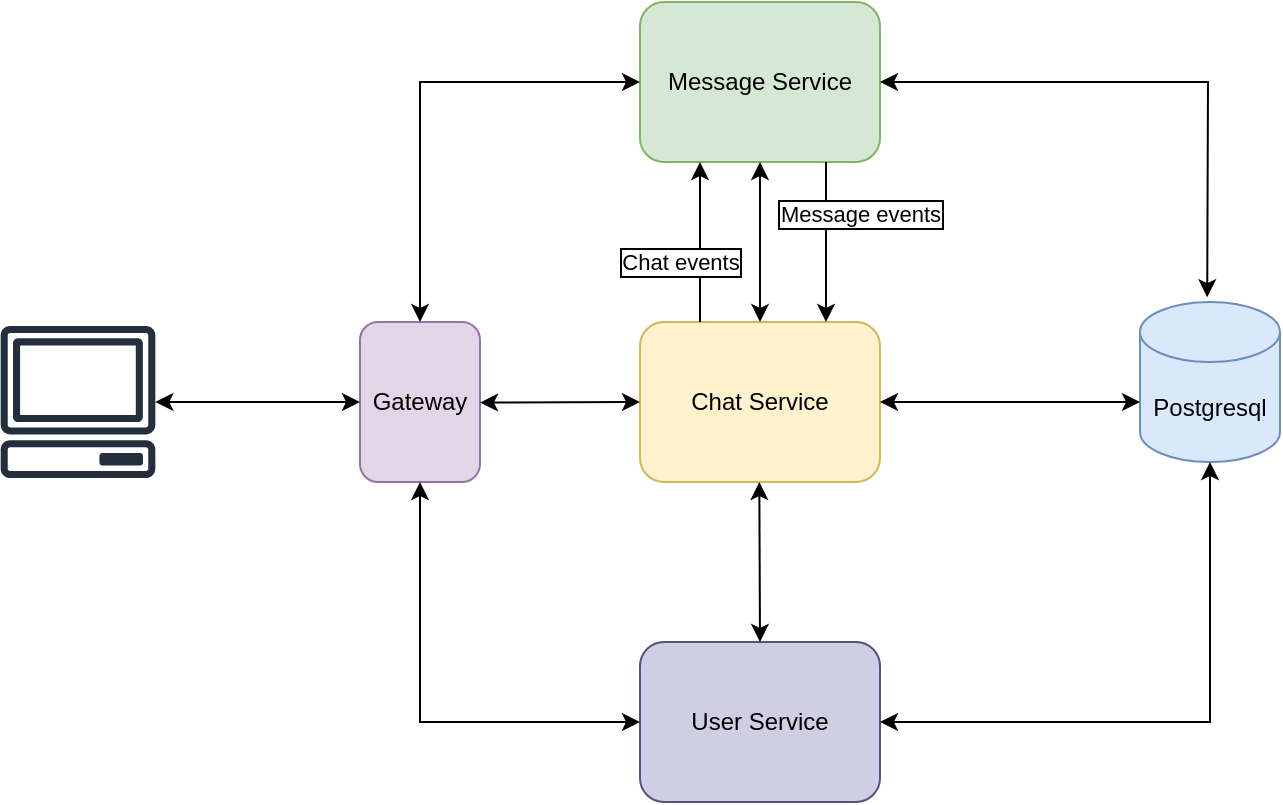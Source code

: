 <mxfile version="27.0.6" pages="4">
  <diagram name="Strona-1" id="0s8c5vCB4B0IU2GWMlTs">
    <mxGraphModel dx="1425" dy="790" grid="1" gridSize="10" guides="1" tooltips="1" connect="1" arrows="1" fold="1" page="1" pageScale="1" pageWidth="827" pageHeight="1169" math="0" shadow="0">
      <root>
        <mxCell id="0" />
        <mxCell id="1" parent="0" />
        <mxCell id="uPeWOxOiqI772CfeTVB--6" value="Message Service" style="rounded=1;whiteSpace=wrap;html=1;fillColor=#d5e8d4;strokeColor=#82b366;" parent="1" vertex="1">
          <mxGeometry x="320" y="40" width="120" height="80" as="geometry" />
        </mxCell>
        <mxCell id="uPeWOxOiqI772CfeTVB--7" value="Chat Service" style="rounded=1;whiteSpace=wrap;html=1;fillColor=#fff2cc;strokeColor=#d6b656;" parent="1" vertex="1">
          <mxGeometry x="320" y="200" width="120" height="80" as="geometry" />
        </mxCell>
        <mxCell id="uPeWOxOiqI772CfeTVB--8" value="User Service" style="rounded=1;whiteSpace=wrap;html=1;fillColor=#d0cee2;strokeColor=#56517e;" parent="1" vertex="1">
          <mxGeometry x="320" y="360" width="120" height="80" as="geometry" />
        </mxCell>
        <mxCell id="uPeWOxOiqI772CfeTVB--9" value="Postgresql" style="shape=cylinder3;whiteSpace=wrap;html=1;boundedLbl=1;backgroundOutline=1;size=15;fillColor=#dae8fc;strokeColor=#6c8ebf;" parent="1" vertex="1">
          <mxGeometry x="570" y="190" width="70" height="80" as="geometry" />
        </mxCell>
        <mxCell id="uPeWOxOiqI772CfeTVB--12" value="Gateway" style="rounded=1;whiteSpace=wrap;html=1;fillColor=#e1d5e7;strokeColor=#9673a6;" parent="1" vertex="1">
          <mxGeometry x="180" y="200" width="60" height="80" as="geometry" />
        </mxCell>
        <mxCell id="uPeWOxOiqI772CfeTVB--13" value="" style="sketch=0;outlineConnect=0;fontColor=#232F3E;gradientColor=none;fillColor=#232F3D;strokeColor=none;dashed=0;verticalLabelPosition=bottom;verticalAlign=top;align=center;html=1;fontSize=12;fontStyle=0;aspect=fixed;pointerEvents=1;shape=mxgraph.aws4.client;" parent="1" vertex="1">
          <mxGeometry y="202" width="78" height="76" as="geometry" />
        </mxCell>
        <mxCell id="uPeWOxOiqI772CfeTVB--42" value="" style="endArrow=classic;startArrow=classic;html=1;rounded=0;" parent="1" source="uPeWOxOiqI772CfeTVB--13" edge="1">
          <mxGeometry width="50" height="50" relative="1" as="geometry">
            <mxPoint x="130" y="290" as="sourcePoint" />
            <mxPoint x="180" y="240" as="targetPoint" />
          </mxGeometry>
        </mxCell>
        <mxCell id="uPeWOxOiqI772CfeTVB--43" value="" style="endArrow=classic;startArrow=classic;html=1;rounded=0;exitX=0.5;exitY=0;exitDx=0;exitDy=0;entryX=0;entryY=0.5;entryDx=0;entryDy=0;" parent="1" source="uPeWOxOiqI772CfeTVB--12" target="uPeWOxOiqI772CfeTVB--6" edge="1">
          <mxGeometry width="50" height="50" relative="1" as="geometry">
            <mxPoint x="218" y="129.71" as="sourcePoint" />
            <mxPoint x="320" y="129.71" as="targetPoint" />
            <Array as="points">
              <mxPoint x="210" y="80" />
            </Array>
          </mxGeometry>
        </mxCell>
        <mxCell id="uPeWOxOiqI772CfeTVB--44" value="" style="endArrow=classic;startArrow=classic;html=1;rounded=0;exitX=0.5;exitY=1;exitDx=0;exitDy=0;entryX=0;entryY=0.5;entryDx=0;entryDy=0;" parent="1" source="uPeWOxOiqI772CfeTVB--12" target="uPeWOxOiqI772CfeTVB--8" edge="1">
          <mxGeometry width="50" height="50" relative="1" as="geometry">
            <mxPoint x="210" y="430.29" as="sourcePoint" />
            <mxPoint x="320" y="350" as="targetPoint" />
            <Array as="points">
              <mxPoint x="210" y="400" />
            </Array>
          </mxGeometry>
        </mxCell>
        <mxCell id="uPeWOxOiqI772CfeTVB--45" value="" style="endArrow=classic;startArrow=classic;html=1;rounded=0;exitX=1;exitY=0.5;exitDx=0;exitDy=0;" parent="1" source="uPeWOxOiqI772CfeTVB--7" edge="1">
          <mxGeometry width="50" height="50" relative="1" as="geometry">
            <mxPoint x="440" y="230" as="sourcePoint" />
            <mxPoint x="570" y="240" as="targetPoint" />
            <Array as="points" />
          </mxGeometry>
        </mxCell>
        <mxCell id="uPeWOxOiqI772CfeTVB--46" value="" style="endArrow=classic;startArrow=classic;html=1;rounded=0;exitX=1;exitY=0.5;exitDx=0;exitDy=0;entryX=0.5;entryY=1;entryDx=0;entryDy=0;entryPerimeter=0;" parent="1" source="uPeWOxOiqI772CfeTVB--8" target="uPeWOxOiqI772CfeTVB--9" edge="1">
          <mxGeometry width="50" height="50" relative="1" as="geometry">
            <mxPoint x="440" y="350" as="sourcePoint" />
            <mxPoint x="570" y="405" as="targetPoint" />
            <Array as="points">
              <mxPoint x="605" y="400" />
            </Array>
          </mxGeometry>
        </mxCell>
        <mxCell id="uPeWOxOiqI772CfeTVB--47" value="" style="endArrow=classic;startArrow=classic;html=1;rounded=0;exitX=1;exitY=0.5;exitDx=0;exitDy=0;entryX=0.48;entryY=-0.03;entryDx=0;entryDy=0;entryPerimeter=0;" parent="1" source="uPeWOxOiqI772CfeTVB--6" target="uPeWOxOiqI772CfeTVB--9" edge="1">
          <mxGeometry width="50" height="50" relative="1" as="geometry">
            <mxPoint x="440" y="130" as="sourcePoint" />
            <mxPoint x="570" y="80" as="targetPoint" />
            <Array as="points">
              <mxPoint x="604" y="80" />
            </Array>
          </mxGeometry>
        </mxCell>
        <mxCell id="uPeWOxOiqI772CfeTVB--48" value="" style="endArrow=classic;startArrow=classic;html=1;rounded=0;exitX=0.5;exitY=0;exitDx=0;exitDy=0;entryX=0;entryY=0.5;entryDx=0;entryDy=0;" parent="1" target="uPeWOxOiqI772CfeTVB--7" edge="1">
          <mxGeometry width="50" height="50" relative="1" as="geometry">
            <mxPoint x="240" y="240.29" as="sourcePoint" />
            <mxPoint x="350" y="160.0" as="targetPoint" />
          </mxGeometry>
        </mxCell>
        <mxCell id="F-L0ZuFLSISTnWNwBfEP-2" value="" style="endArrow=classic;startArrow=classic;html=1;rounded=0;exitX=0.75;exitY=1;exitDx=0;exitDy=0;entryX=0.5;entryY=0;entryDx=0;entryDy=0;" parent="1" target="uPeWOxOiqI772CfeTVB--8" edge="1">
          <mxGeometry width="50" height="50" relative="1" as="geometry">
            <mxPoint x="379.66" y="280" as="sourcePoint" />
            <mxPoint x="379.66" y="320" as="targetPoint" />
          </mxGeometry>
        </mxCell>
        <mxCell id="0e-CxVL7XQfvicOGgGdf-15" value="" style="endArrow=classic;startArrow=classic;html=1;rounded=0;entryX=0.5;entryY=1;entryDx=0;entryDy=0;exitX=0.5;exitY=0;exitDx=0;exitDy=0;" parent="1" source="uPeWOxOiqI772CfeTVB--7" target="uPeWOxOiqI772CfeTVB--6" edge="1">
          <mxGeometry width="50" height="50" relative="1" as="geometry">
            <mxPoint x="440" y="340" as="sourcePoint" />
            <mxPoint x="490" y="290" as="targetPoint" />
          </mxGeometry>
        </mxCell>
        <mxCell id="0e-CxVL7XQfvicOGgGdf-17" value="" style="endArrow=classic;html=1;rounded=0;exitX=0.25;exitY=0;exitDx=0;exitDy=0;entryX=0.25;entryY=1;entryDx=0;entryDy=0;" parent="1" source="uPeWOxOiqI772CfeTVB--7" target="uPeWOxOiqI772CfeTVB--6" edge="1">
          <mxGeometry width="50" height="50" relative="1" as="geometry">
            <mxPoint x="300.6" y="202.04" as="sourcePoint" />
            <mxPoint x="300" y="125" as="targetPoint" />
          </mxGeometry>
        </mxCell>
        <mxCell id="0e-CxVL7XQfvicOGgGdf-18" value="Chat events" style="edgeLabel;html=1;align=center;verticalAlign=middle;resizable=0;points=[];labelBorderColor=default;" parent="0e-CxVL7XQfvicOGgGdf-17" vertex="1" connectable="0">
          <mxGeometry x="0.008" y="-1" relative="1" as="geometry">
            <mxPoint x="-11" y="10" as="offset" />
          </mxGeometry>
        </mxCell>
        <mxCell id="XN6Ez9EbwMNuFzHp1hqB-3" value="" style="endArrow=classic;html=1;rounded=0;exitX=0.25;exitY=0;exitDx=0;exitDy=0;entryX=0.25;entryY=1;entryDx=0;entryDy=0;" parent="1" edge="1">
          <mxGeometry x="0.25" y="37" width="50" height="50" relative="1" as="geometry">
            <mxPoint x="413" y="120" as="sourcePoint" />
            <mxPoint x="413" y="200" as="targetPoint" />
            <mxPoint as="offset" />
          </mxGeometry>
        </mxCell>
        <mxCell id="XN6Ez9EbwMNuFzHp1hqB-7" value="Message events" style="edgeLabel;html=1;align=center;verticalAlign=middle;resizable=0;points=[];labelBorderColor=default;" parent="XN6Ez9EbwMNuFzHp1hqB-3" vertex="1" connectable="0">
          <mxGeometry x="0.008" relative="1" as="geometry">
            <mxPoint x="17" y="-15" as="offset" />
          </mxGeometry>
        </mxCell>
      </root>
    </mxGraphModel>
  </diagram>
  <diagram id="qW5s42QJ5nyfwBdbO1L7" name="Strona-2">
    <mxGraphModel dx="934" dy="1247" grid="1" gridSize="10" guides="1" tooltips="1" connect="1" arrows="1" fold="1" page="1" pageScale="1" pageWidth="827" pageHeight="1169" math="0" shadow="0">
      <root>
        <mxCell id="0" />
        <mxCell id="1" parent="0" />
        <mxCell id="NrGT-8d3PgPr0IU5EtqF-16" style="edgeStyle=orthogonalEdgeStyle;rounded=0;orthogonalLoop=1;jettySize=auto;html=1;curved=0;" parent="1" edge="1">
          <mxGeometry relative="1" as="geometry">
            <mxPoint x="40.0" y="280" as="sourcePoint" />
            <mxPoint x="413.4" y="280" as="targetPoint" />
          </mxGeometry>
        </mxCell>
        <mxCell id="NrGT-8d3PgPr0IU5EtqF-17" value="Get chats" style="edgeLabel;html=1;align=center;verticalAlign=middle;resizable=0;points=[];" parent="NrGT-8d3PgPr0IU5EtqF-16" vertex="1" connectable="0">
          <mxGeometry relative="1" as="geometry">
            <mxPoint x="23" as="offset" />
          </mxGeometry>
        </mxCell>
        <mxCell id="NrGT-8d3PgPr0IU5EtqF-29" style="edgeStyle=orthogonalEdgeStyle;rounded=0;orthogonalLoop=1;jettySize=auto;html=1;curved=0;dashed=1;" parent="1" edge="1">
          <mxGeometry relative="1" as="geometry">
            <mxPoint x="39.999" y="200" as="sourcePoint" />
            <mxPoint x="619.57" y="200" as="targetPoint" />
          </mxGeometry>
        </mxCell>
        <mxCell id="NrGT-8d3PgPr0IU5EtqF-30" value="Connect by ws" style="edgeLabel;html=1;align=center;verticalAlign=middle;resizable=0;points=[];" parent="NrGT-8d3PgPr0IU5EtqF-29" vertex="1" connectable="0">
          <mxGeometry x="0.048" y="1" relative="1" as="geometry">
            <mxPoint as="offset" />
          </mxGeometry>
        </mxCell>
        <mxCell id="YLNTQG03PfodSorCyvoP-2" value="" style="shape=umlLifeline;perimeter=lifelinePerimeter;whiteSpace=wrap;html=1;container=1;dropTarget=0;collapsible=0;recursiveResize=0;outlineConnect=0;portConstraint=eastwest;newEdgeStyle={&quot;curved&quot;:0,&quot;rounded&quot;:0};participant=umlActor;" parent="1" vertex="1">
          <mxGeometry x="790" y="40" width="20" height="800" as="geometry" />
        </mxCell>
        <mxCell id="YLNTQG03PfodSorCyvoP-3" value="User-svc" style="shape=umlLifeline;perimeter=lifelinePerimeter;whiteSpace=wrap;html=1;container=1;dropTarget=0;collapsible=0;recursiveResize=0;outlineConnect=0;portConstraint=eastwest;newEdgeStyle={&quot;curved&quot;:0,&quot;rounded&quot;:0};" parent="1" vertex="1">
          <mxGeometry x="160" y="40" width="100" height="800" as="geometry" />
        </mxCell>
        <mxCell id="NrGT-8d3PgPr0IU5EtqF-18" style="edgeStyle=orthogonalEdgeStyle;rounded=0;orthogonalLoop=1;jettySize=auto;html=1;curved=0;" parent="1" edge="1">
          <mxGeometry relative="1" as="geometry">
            <mxPoint x="413.57" y="320" as="sourcePoint" />
            <mxPoint x="39.999" y="320" as="targetPoint" />
          </mxGeometry>
        </mxCell>
        <mxCell id="NrGT-8d3PgPr0IU5EtqF-19" value="Chats by last update" style="edgeLabel;html=1;align=center;verticalAlign=middle;resizable=0;points=[];" parent="NrGT-8d3PgPr0IU5EtqF-18" vertex="1" connectable="0">
          <mxGeometry x="-0.112" y="-1" relative="1" as="geometry">
            <mxPoint as="offset" />
          </mxGeometry>
        </mxCell>
        <mxCell id="NrGT-8d3PgPr0IU5EtqF-1" value="Chat-svc" style="shape=umlLifeline;perimeter=lifelinePerimeter;whiteSpace=wrap;html=1;container=1;dropTarget=0;collapsible=0;recursiveResize=0;outlineConnect=0;portConstraint=eastwest;newEdgeStyle={&quot;curved&quot;:0,&quot;rounded&quot;:0};" parent="1" vertex="1">
          <mxGeometry x="364" y="40" width="100" height="800" as="geometry" />
        </mxCell>
        <mxCell id="NrGT-8d3PgPr0IU5EtqF-2" value="Message-svc" style="shape=umlLifeline;perimeter=lifelinePerimeter;whiteSpace=wrap;html=1;container=1;dropTarget=0;collapsible=0;recursiveResize=0;outlineConnect=0;portConstraint=eastwest;newEdgeStyle={&quot;curved&quot;:0,&quot;rounded&quot;:0};" parent="1" vertex="1">
          <mxGeometry x="570" y="40" width="100" height="800" as="geometry" />
        </mxCell>
        <mxCell id="NrGT-8d3PgPr0IU5EtqF-12" style="edgeStyle=orthogonalEdgeStyle;rounded=0;orthogonalLoop=1;jettySize=auto;html=1;curved=0;" parent="1" edge="1">
          <mxGeometry relative="1" as="geometry">
            <mxPoint x="40.0" y="120" as="sourcePoint" />
            <mxPoint x="209.4" y="120" as="targetPoint" />
          </mxGeometry>
        </mxCell>
        <mxCell id="NrGT-8d3PgPr0IU5EtqF-13" value="Login" style="edgeLabel;html=1;align=center;verticalAlign=middle;resizable=0;points=[];" parent="NrGT-8d3PgPr0IU5EtqF-12" vertex="1" connectable="0">
          <mxGeometry relative="1" as="geometry">
            <mxPoint as="offset" />
          </mxGeometry>
        </mxCell>
        <mxCell id="NrGT-8d3PgPr0IU5EtqF-14" style="edgeStyle=orthogonalEdgeStyle;rounded=0;orthogonalLoop=1;jettySize=auto;html=1;curved=0;" parent="1" edge="1">
          <mxGeometry relative="1" as="geometry">
            <mxPoint x="209.4" y="160" as="sourcePoint" />
            <mxPoint x="40.0" y="160" as="targetPoint" />
          </mxGeometry>
        </mxCell>
        <mxCell id="NrGT-8d3PgPr0IU5EtqF-15" value="Id+jwt" style="edgeLabel;html=1;align=center;verticalAlign=middle;resizable=0;points=[];" parent="NrGT-8d3PgPr0IU5EtqF-14" vertex="1" connectable="0">
          <mxGeometry relative="1" as="geometry">
            <mxPoint as="offset" />
          </mxGeometry>
        </mxCell>
        <mxCell id="NrGT-8d3PgPr0IU5EtqF-20" style="edgeStyle=orthogonalEdgeStyle;rounded=0;orthogonalLoop=1;jettySize=auto;html=1;curved=0;" parent="1" target="NrGT-8d3PgPr0IU5EtqF-54" edge="1">
          <mxGeometry relative="1" as="geometry">
            <mxPoint x="40.27" y="360" as="sourcePoint" />
            <mxPoint x="40.27" y="380" as="targetPoint" />
            <Array as="points">
              <mxPoint x="70" y="360" />
              <mxPoint x="70" y="400" />
            </Array>
          </mxGeometry>
        </mxCell>
        <mxCell id="NrGT-8d3PgPr0IU5EtqF-21" value="Enter chat" style="edgeLabel;html=1;align=center;verticalAlign=middle;resizable=0;points=[];" parent="NrGT-8d3PgPr0IU5EtqF-20" vertex="1" connectable="0">
          <mxGeometry x="-0.065" y="1" relative="1" as="geometry">
            <mxPoint as="offset" />
          </mxGeometry>
        </mxCell>
        <mxCell id="NrGT-8d3PgPr0IU5EtqF-33" style="edgeStyle=orthogonalEdgeStyle;rounded=0;orthogonalLoop=1;jettySize=auto;html=1;curved=0;dashed=1;" parent="1" edge="1">
          <mxGeometry relative="1" as="geometry">
            <mxPoint x="39.999" y="240" as="sourcePoint" />
            <mxPoint x="619.57" y="240" as="targetPoint" />
          </mxGeometry>
        </mxCell>
        <mxCell id="NrGT-8d3PgPr0IU5EtqF-34" value="Subscribe to userId/queue/messages" style="edgeLabel;html=1;align=center;verticalAlign=middle;resizable=0;points=[];" parent="NrGT-8d3PgPr0IU5EtqF-33" vertex="1" connectable="0">
          <mxGeometry x="0.048" y="1" relative="1" as="geometry">
            <mxPoint as="offset" />
          </mxGeometry>
        </mxCell>
        <mxCell id="NrGT-8d3PgPr0IU5EtqF-35" style="edgeStyle=orthogonalEdgeStyle;rounded=0;orthogonalLoop=1;jettySize=auto;html=1;curved=0;" parent="1" target="NrGT-8d3PgPr0IU5EtqF-2" edge="1">
          <mxGeometry relative="1" as="geometry">
            <mxPoint x="620.222" y="210" as="sourcePoint" />
            <mxPoint x="690" y="230" as="targetPoint" />
            <Array as="points">
              <mxPoint x="690" y="210" />
              <mxPoint x="690" y="230" />
            </Array>
          </mxGeometry>
        </mxCell>
        <mxCell id="NrGT-8d3PgPr0IU5EtqF-36" value="Save session" style="edgeLabel;html=1;align=center;verticalAlign=middle;resizable=0;points=[];" parent="NrGT-8d3PgPr0IU5EtqF-35" vertex="1" connectable="0">
          <mxGeometry x="-0.024" y="1" relative="1" as="geometry">
            <mxPoint as="offset" />
          </mxGeometry>
        </mxCell>
        <mxCell id="NrGT-8d3PgPr0IU5EtqF-46" value="" style="endArrow=classic;html=1;rounded=0;" parent="1" edge="1">
          <mxGeometry width="50" height="50" relative="1" as="geometry">
            <mxPoint x="39.999" y="440" as="sourcePoint" />
            <mxPoint x="619.5" y="440" as="targetPoint" />
          </mxGeometry>
        </mxCell>
        <mxCell id="NrGT-8d3PgPr0IU5EtqF-47" value="Get messages" style="edgeLabel;html=1;align=center;verticalAlign=middle;resizable=0;points=[];" parent="NrGT-8d3PgPr0IU5EtqF-46" vertex="1" connectable="0">
          <mxGeometry relative="1" as="geometry">
            <mxPoint as="offset" />
          </mxGeometry>
        </mxCell>
        <mxCell id="NrGT-8d3PgPr0IU5EtqF-48" value="" style="endArrow=classic;html=1;rounded=0;" parent="1" edge="1">
          <mxGeometry width="50" height="50" relative="1" as="geometry">
            <mxPoint x="620" y="480.0" as="sourcePoint" />
            <mxPoint x="39.999" y="480.0" as="targetPoint" />
          </mxGeometry>
        </mxCell>
        <mxCell id="NrGT-8d3PgPr0IU5EtqF-49" value="Messages" style="edgeLabel;html=1;align=center;verticalAlign=middle;resizable=0;points=[];" parent="NrGT-8d3PgPr0IU5EtqF-48" vertex="1" connectable="0">
          <mxGeometry relative="1" as="geometry">
            <mxPoint as="offset" />
          </mxGeometry>
        </mxCell>
        <mxCell id="NrGT-8d3PgPr0IU5EtqF-50" value="S" style="endArrow=classic;html=1;rounded=0;" parent="1" edge="1">
          <mxGeometry width="50" height="50" relative="1" as="geometry">
            <mxPoint x="39.999" y="600" as="sourcePoint" />
            <mxPoint x="620" y="600" as="targetPoint" />
          </mxGeometry>
        </mxCell>
        <mxCell id="NrGT-8d3PgPr0IU5EtqF-51" value="Send message" style="edgeLabel;html=1;align=center;verticalAlign=middle;resizable=0;points=[];" parent="NrGT-8d3PgPr0IU5EtqF-50" vertex="1" connectable="0">
          <mxGeometry relative="1" as="geometry">
            <mxPoint as="offset" />
          </mxGeometry>
        </mxCell>
        <mxCell id="NrGT-8d3PgPr0IU5EtqF-52" value="" style="endArrow=classic;html=1;rounded=0;" parent="1" edge="1">
          <mxGeometry width="50" height="50" relative="1" as="geometry">
            <mxPoint x="620" y="640" as="sourcePoint" />
            <mxPoint x="39.999" y="640" as="targetPoint" />
          </mxGeometry>
        </mxCell>
        <mxCell id="NrGT-8d3PgPr0IU5EtqF-54" value="" style="shape=umlLifeline;perimeter=lifelinePerimeter;whiteSpace=wrap;html=1;container=1;dropTarget=0;collapsible=0;recursiveResize=0;outlineConnect=0;portConstraint=eastwest;newEdgeStyle={&quot;curved&quot;:0,&quot;rounded&quot;:0};participant=umlActor;" parent="1" vertex="1">
          <mxGeometry x="30" y="50" width="20" height="790" as="geometry" />
        </mxCell>
        <mxCell id="NrGT-8d3PgPr0IU5EtqF-55" value="" style="endArrow=classic;html=1;rounded=0;dashed=1;" parent="1" edge="1">
          <mxGeometry width="50" height="50" relative="1" as="geometry">
            <mxPoint x="619.69" y="460" as="sourcePoint" />
            <mxPoint x="414.0" y="460" as="targetPoint" />
          </mxGeometry>
        </mxCell>
        <mxCell id="NrGT-8d3PgPr0IU5EtqF-56" value="Update Last seen for chat" style="edgeLabel;html=1;align=center;verticalAlign=middle;resizable=0;points=[];" parent="NrGT-8d3PgPr0IU5EtqF-55" vertex="1" connectable="0">
          <mxGeometry relative="1" as="geometry">
            <mxPoint as="offset" />
          </mxGeometry>
        </mxCell>
        <mxCell id="NrGT-8d3PgPr0IU5EtqF-59" value="Redis1 - k: chatId&amp;nbsp; v: list of partcipants&lt;div&gt;Redis2 - k: userId&amp;nbsp; v: chatIds&lt;/div&gt;" style="text;html=1;align=center;verticalAlign=middle;whiteSpace=wrap;rounded=0;" parent="1" vertex="1">
          <mxGeometry x="30" y="870" width="380" height="40" as="geometry" />
        </mxCell>
        <mxCell id="NrGT-8d3PgPr0IU5EtqF-60" value="" style="endArrow=classic;html=1;rounded=0;" parent="1" edge="1">
          <mxGeometry width="50" height="50" relative="1" as="geometry">
            <mxPoint x="619.667" y="620" as="sourcePoint" />
            <mxPoint x="799.5" y="620" as="targetPoint" />
            <Array as="points">
              <mxPoint x="680" y="620" />
            </Array>
          </mxGeometry>
        </mxCell>
        <mxCell id="NrGT-8d3PgPr0IU5EtqF-61" value="Send messages&amp;nbsp;&lt;div&gt;to&amp;nbsp;&lt;span style=&quot;background-color: light-dark(#ffffff, var(--ge-dark-color, #121212)); color: light-dark(rgb(0, 0, 0), rgb(255, 255, 255));&quot;&gt;chat partcipants&lt;/span&gt;&lt;/div&gt;" style="edgeLabel;html=1;align=center;verticalAlign=middle;resizable=0;points=[];" parent="NrGT-8d3PgPr0IU5EtqF-60" vertex="1" connectable="0">
          <mxGeometry relative="1" as="geometry">
            <mxPoint as="offset" />
          </mxGeometry>
        </mxCell>
        <mxCell id="NrGT-8d3PgPr0IU5EtqF-62" style="edgeStyle=orthogonalEdgeStyle;rounded=0;orthogonalLoop=1;jettySize=auto;html=1;curved=0;" parent="1" edge="1">
          <mxGeometry relative="1" as="geometry">
            <mxPoint x="414" y="290" as="sourcePoint" />
            <mxPoint x="414" y="310" as="targetPoint" />
            <Array as="points">
              <mxPoint x="414" y="290" />
              <mxPoint x="444" y="290" />
              <mxPoint x="444" y="310" />
              <mxPoint x="414" y="310" />
            </Array>
          </mxGeometry>
        </mxCell>
        <mxCell id="NrGT-8d3PgPr0IU5EtqF-63" value="Save user&#39;s chats in redis" style="edgeLabel;html=1;align=center;verticalAlign=middle;resizable=0;points=[];" parent="NrGT-8d3PgPr0IU5EtqF-62" vertex="1" connectable="0">
          <mxGeometry relative="1" as="geometry">
            <mxPoint as="offset" />
          </mxGeometry>
        </mxCell>
        <mxCell id="NrGT-8d3PgPr0IU5EtqF-68" value="" style="endArrow=classic;html=1;rounded=0;" parent="1" edge="1">
          <mxGeometry width="50" height="50" relative="1" as="geometry">
            <mxPoint x="799.83" y="740" as="sourcePoint" />
            <mxPoint x="619.997" y="740" as="targetPoint" />
            <Array as="points">
              <mxPoint x="680.33" y="740" />
            </Array>
          </mxGeometry>
        </mxCell>
        <mxCell id="NrGT-8d3PgPr0IU5EtqF-70" value="Disconnect" style="edgeLabel;html=1;align=center;verticalAlign=middle;resizable=0;points=[];" parent="NrGT-8d3PgPr0IU5EtqF-68" vertex="1" connectable="0">
          <mxGeometry x="-0.06" y="-1" relative="1" as="geometry">
            <mxPoint as="offset" />
          </mxGeometry>
        </mxCell>
        <mxCell id="NrGT-8d3PgPr0IU5EtqF-71" value="" style="endArrow=classic;html=1;rounded=0;" parent="1" edge="1">
          <mxGeometry width="50" height="50" relative="1" as="geometry">
            <mxPoint x="619.83" y="780" as="sourcePoint" />
            <mxPoint x="40.024" y="780" as="targetPoint" />
            <Array as="points">
              <mxPoint x="500.33" y="780" />
            </Array>
          </mxGeometry>
        </mxCell>
        <mxCell id="NrGT-8d3PgPr0IU5EtqF-72" value="Notify user" style="edgeLabel;html=1;align=center;verticalAlign=middle;resizable=0;points=[];" parent="NrGT-8d3PgPr0IU5EtqF-71" vertex="1" connectable="0">
          <mxGeometry x="-0.06" y="-1" relative="1" as="geometry">
            <mxPoint as="offset" />
          </mxGeometry>
        </mxCell>
        <mxCell id="NrGT-8d3PgPr0IU5EtqF-73" style="edgeStyle=orthogonalEdgeStyle;rounded=0;orthogonalLoop=1;jettySize=auto;html=1;curved=0;" parent="1" edge="1">
          <mxGeometry relative="1" as="geometry">
            <mxPoint x="620.222" y="750" as="sourcePoint" />
            <mxPoint x="620" y="770" as="targetPoint" />
            <Array as="points">
              <mxPoint x="690" y="750" />
              <mxPoint x="690" y="770" />
            </Array>
          </mxGeometry>
        </mxCell>
        <mxCell id="NrGT-8d3PgPr0IU5EtqF-74" value="Delete session" style="edgeLabel;html=1;align=center;verticalAlign=middle;resizable=0;points=[];" parent="NrGT-8d3PgPr0IU5EtqF-73" vertex="1" connectable="0">
          <mxGeometry x="-0.024" y="1" relative="1" as="geometry">
            <mxPoint as="offset" />
          </mxGeometry>
        </mxCell>
      </root>
    </mxGraphModel>
  </diagram>
  <diagram id="CNe-sD2Zy5fBttL-TB0t" name="Strona-3">
    <mxGraphModel dx="749" dy="1098" grid="1" gridSize="10" guides="1" tooltips="1" connect="1" arrows="1" fold="1" page="1" pageScale="1" pageWidth="827" pageHeight="1169" math="0" shadow="0">
      <root>
        <mxCell id="0" />
        <mxCell id="1" parent="0" />
        <mxCell id="v_NFYFPECCPKVpfh6n_E-1" value="Postgresql" style="shape=cylinder3;whiteSpace=wrap;html=1;boundedLbl=1;backgroundOutline=1;size=15;fillColor=#dae8fc;strokeColor=#6c8ebf;" parent="1" vertex="1">
          <mxGeometry x="70" width="120" height="80" as="geometry" />
        </mxCell>
        <mxCell id="v_NFYFPECCPKVpfh6n_E-2" value="Users" style="shape=cylinder3;whiteSpace=wrap;html=1;boundedLbl=1;backgroundOutline=1;size=15;" parent="1" vertex="1">
          <mxGeometry x="240" y="70" width="60" height="60" as="geometry" />
        </mxCell>
        <mxCell id="v_NFYFPECCPKVpfh6n_E-3" value="Chats" style="shape=cylinder3;whiteSpace=wrap;html=1;boundedLbl=1;backgroundOutline=1;size=15;" parent="1" vertex="1">
          <mxGeometry x="360" y="70" width="60" height="60" as="geometry" />
        </mxCell>
        <mxCell id="v_NFYFPECCPKVpfh6n_E-4" value="" style="endArrow=none;html=1;rounded=0;entryX=0.5;entryY=0;entryDx=0;entryDy=0;entryPerimeter=0;exitX=1;exitY=0.5;exitDx=0;exitDy=0;exitPerimeter=0;" parent="1" edge="1">
          <mxGeometry width="50" height="50" relative="1" as="geometry">
            <mxPoint x="190" y="40" as="sourcePoint" />
            <mxPoint x="390" y="70" as="targetPoint" />
            <Array as="points">
              <mxPoint x="200" y="40" />
              <mxPoint x="390" y="40" />
            </Array>
          </mxGeometry>
        </mxCell>
        <mxCell id="v_NFYFPECCPKVpfh6n_E-5" value="" style="endArrow=none;html=1;rounded=0;entryX=0.5;entryY=0;entryDx=0;entryDy=0;entryPerimeter=0;" parent="1" target="v_NFYFPECCPKVpfh6n_E-2" edge="1">
          <mxGeometry width="50" height="50" relative="1" as="geometry">
            <mxPoint x="270" y="40" as="sourcePoint" />
            <mxPoint x="250" y="120" as="targetPoint" />
          </mxGeometry>
        </mxCell>
        <mxCell id="v_NFYFPECCPKVpfh6n_E-6" value="Users" style="swimlane;fontStyle=0;childLayout=stackLayout;horizontal=1;startSize=26;fillColor=none;horizontalStack=0;resizeParent=1;resizeParentMax=0;resizeLast=0;collapsible=1;marginBottom=0;html=1;" parent="1" vertex="1">
          <mxGeometry x="225" y="159" width="90" height="188" as="geometry">
            <mxRectangle x="150" y="170" width="70" height="30" as="alternateBounds" />
          </mxGeometry>
        </mxCell>
        <mxCell id="v_NFYFPECCPKVpfh6n_E-7" value="Id" style="text;strokeColor=none;fillColor=none;align=left;verticalAlign=top;spacingLeft=4;spacingRight=4;overflow=hidden;rotatable=0;points=[[0,0.5],[1,0.5]];portConstraint=eastwest;whiteSpace=wrap;html=1;" parent="v_NFYFPECCPKVpfh6n_E-6" vertex="1">
          <mxGeometry y="26" width="90" height="26" as="geometry" />
        </mxCell>
        <mxCell id="v_NFYFPECCPKVpfh6n_E-8" value="user_name" style="text;strokeColor=none;fillColor=none;align=left;verticalAlign=top;spacingLeft=4;spacingRight=4;overflow=hidden;rotatable=0;points=[[0,0.5],[1,0.5]];portConstraint=eastwest;whiteSpace=wrap;html=1;" parent="v_NFYFPECCPKVpfh6n_E-6" vertex="1">
          <mxGeometry y="52" width="90" height="26" as="geometry" />
        </mxCell>
        <mxCell id="v_NFYFPECCPKVpfh6n_E-11" value="email" style="text;strokeColor=none;fillColor=none;align=left;verticalAlign=top;spacingLeft=4;spacingRight=4;overflow=hidden;rotatable=0;points=[[0,0.5],[1,0.5]];portConstraint=eastwest;whiteSpace=wrap;html=1;" parent="v_NFYFPECCPKVpfh6n_E-6" vertex="1">
          <mxGeometry y="78" width="90" height="22" as="geometry" />
        </mxCell>
        <mxCell id="v_NFYFPECCPKVpfh6n_E-10" value="password" style="text;strokeColor=none;fillColor=none;align=left;verticalAlign=top;spacingLeft=4;spacingRight=4;overflow=hidden;rotatable=0;points=[[0,0.5],[1,0.5]];portConstraint=eastwest;whiteSpace=wrap;html=1;" parent="v_NFYFPECCPKVpfh6n_E-6" vertex="1">
          <mxGeometry y="100" width="90" height="22" as="geometry" />
        </mxCell>
        <mxCell id="v_NFYFPECCPKVpfh6n_E-12" value="image_url" style="text;strokeColor=none;fillColor=none;align=left;verticalAlign=top;spacingLeft=4;spacingRight=4;overflow=hidden;rotatable=0;points=[[0,0.5],[1,0.5]];portConstraint=eastwest;whiteSpace=wrap;html=1;" parent="v_NFYFPECCPKVpfh6n_E-6" vertex="1">
          <mxGeometry y="122" width="90" height="22" as="geometry" />
        </mxCell>
        <mxCell id="v_NFYFPECCPKVpfh6n_E-13" value="updated_at" style="text;strokeColor=none;fillColor=none;align=left;verticalAlign=top;spacingLeft=4;spacingRight=4;overflow=hidden;rotatable=0;points=[[0,0.5],[1,0.5]];portConstraint=eastwest;whiteSpace=wrap;html=1;" parent="v_NFYFPECCPKVpfh6n_E-6" vertex="1">
          <mxGeometry y="144" width="90" height="22" as="geometry" />
        </mxCell>
        <mxCell id="v_NFYFPECCPKVpfh6n_E-14" value="created_at" style="text;strokeColor=none;fillColor=none;align=left;verticalAlign=top;spacingLeft=4;spacingRight=4;overflow=hidden;rotatable=0;points=[[0,0.5],[1,0.5]];portConstraint=eastwest;whiteSpace=wrap;html=1;" parent="v_NFYFPECCPKVpfh6n_E-6" vertex="1">
          <mxGeometry y="166" width="90" height="22" as="geometry" />
        </mxCell>
        <mxCell id="v_NFYFPECCPKVpfh6n_E-15" value="Chats" style="swimlane;fontStyle=0;childLayout=stackLayout;horizontal=1;startSize=26;fillColor=none;horizontalStack=0;resizeParent=1;resizeParentMax=0;resizeLast=0;collapsible=1;marginBottom=0;html=1;" parent="1" vertex="1">
          <mxGeometry x="340" y="159" width="100" height="166" as="geometry">
            <mxRectangle x="150" y="170" width="70" height="30" as="alternateBounds" />
          </mxGeometry>
        </mxCell>
        <mxCell id="v_NFYFPECCPKVpfh6n_E-16" value="Id" style="text;strokeColor=none;fillColor=none;align=left;verticalAlign=top;spacingLeft=4;spacingRight=4;overflow=hidden;rotatable=0;points=[[0,0.5],[1,0.5]];portConstraint=eastwest;whiteSpace=wrap;html=1;" parent="v_NFYFPECCPKVpfh6n_E-15" vertex="1">
          <mxGeometry y="26" width="100" height="26" as="geometry" />
        </mxCell>
        <mxCell id="v_NFYFPECCPKVpfh6n_E-17" value="name" style="text;strokeColor=none;fillColor=none;align=left;verticalAlign=top;spacingLeft=4;spacingRight=4;overflow=hidden;rotatable=0;points=[[0,0.5],[1,0.5]];portConstraint=eastwest;whiteSpace=wrap;html=1;" parent="v_NFYFPECCPKVpfh6n_E-15" vertex="1">
          <mxGeometry y="52" width="100" height="26" as="geometry" />
        </mxCell>
        <mxCell id="v_NFYFPECCPKVpfh6n_E-18" value="image_url" style="text;strokeColor=none;fillColor=none;align=left;verticalAlign=top;spacingLeft=4;spacingRight=4;overflow=hidden;rotatable=0;points=[[0,0.5],[1,0.5]];portConstraint=eastwest;whiteSpace=wrap;html=1;" parent="v_NFYFPECCPKVpfh6n_E-15" vertex="1">
          <mxGeometry y="78" width="100" height="22" as="geometry" />
        </mxCell>
        <mxCell id="v_NFYFPECCPKVpfh6n_E-19" value="is_private" style="text;strokeColor=none;fillColor=none;align=left;verticalAlign=top;spacingLeft=4;spacingRight=4;overflow=hidden;rotatable=0;points=[[0,0.5],[1,0.5]];portConstraint=eastwest;whiteSpace=wrap;html=1;" parent="v_NFYFPECCPKVpfh6n_E-15" vertex="1">
          <mxGeometry y="100" width="100" height="22" as="geometry" />
        </mxCell>
        <mxCell id="v_NFYFPECCPKVpfh6n_E-21" value="last_message_at" style="text;strokeColor=none;fillColor=none;align=left;verticalAlign=top;spacingLeft=4;spacingRight=4;overflow=hidden;rotatable=0;points=[[0,0.5],[1,0.5]];portConstraint=eastwest;whiteSpace=wrap;html=1;" parent="v_NFYFPECCPKVpfh6n_E-15" vertex="1">
          <mxGeometry y="122" width="100" height="22" as="geometry" />
        </mxCell>
        <mxCell id="v_NFYFPECCPKVpfh6n_E-22" value="createdAt" style="text;strokeColor=none;fillColor=none;align=left;verticalAlign=top;spacingLeft=4;spacingRight=4;overflow=hidden;rotatable=0;points=[[0,0.5],[1,0.5]];portConstraint=eastwest;whiteSpace=wrap;html=1;" parent="v_NFYFPECCPKVpfh6n_E-15" vertex="1">
          <mxGeometry y="144" width="100" height="22" as="geometry" />
        </mxCell>
        <mxCell id="v_NFYFPECCPKVpfh6n_E-23" value="ChatParticipants" style="swimlane;fontStyle=0;childLayout=stackLayout;horizontal=1;startSize=26;fillColor=none;horizontalStack=0;resizeParent=1;resizeParentMax=0;resizeLast=0;collapsible=1;marginBottom=0;html=1;" parent="1" vertex="1">
          <mxGeometry x="510" y="159" width="110" height="166" as="geometry">
            <mxRectangle x="150" y="170" width="70" height="30" as="alternateBounds" />
          </mxGeometry>
        </mxCell>
        <mxCell id="v_NFYFPECCPKVpfh6n_E-24" value="Id" style="text;strokeColor=none;fillColor=none;align=left;verticalAlign=top;spacingLeft=4;spacingRight=4;overflow=hidden;rotatable=0;points=[[0,0.5],[1,0.5]];portConstraint=eastwest;whiteSpace=wrap;html=1;" parent="v_NFYFPECCPKVpfh6n_E-23" vertex="1">
          <mxGeometry y="26" width="110" height="26" as="geometry" />
        </mxCell>
        <mxCell id="v_NFYFPECCPKVpfh6n_E-25" value="chat_id" style="text;strokeColor=none;fillColor=none;align=left;verticalAlign=top;spacingLeft=4;spacingRight=4;overflow=hidden;rotatable=0;points=[[0,0.5],[1,0.5]];portConstraint=eastwest;whiteSpace=wrap;html=1;" parent="v_NFYFPECCPKVpfh6n_E-23" vertex="1">
          <mxGeometry y="52" width="110" height="26" as="geometry" />
        </mxCell>
        <mxCell id="v_NFYFPECCPKVpfh6n_E-26" value="userId" style="text;strokeColor=none;fillColor=none;align=left;verticalAlign=top;spacingLeft=4;spacingRight=4;overflow=hidden;rotatable=0;points=[[0,0.5],[1,0.5]];portConstraint=eastwest;whiteSpace=wrap;html=1;" parent="v_NFYFPECCPKVpfh6n_E-23" vertex="1">
          <mxGeometry y="78" width="110" height="22" as="geometry" />
        </mxCell>
        <mxCell id="v_NFYFPECCPKVpfh6n_E-27" value="role" style="text;strokeColor=none;fillColor=none;align=left;verticalAlign=top;spacingLeft=4;spacingRight=4;overflow=hidden;rotatable=0;points=[[0,0.5],[1,0.5]];portConstraint=eastwest;whiteSpace=wrap;html=1;" parent="v_NFYFPECCPKVpfh6n_E-23" vertex="1">
          <mxGeometry y="100" width="110" height="22" as="geometry" />
        </mxCell>
        <mxCell id="qTgDxhZvO5GHL897Ktns-2" value="last_read_at" style="text;strokeColor=none;fillColor=none;align=left;verticalAlign=top;spacingLeft=4;spacingRight=4;overflow=hidden;rotatable=0;points=[[0,0.5],[1,0.5]];portConstraint=eastwest;whiteSpace=wrap;html=1;" parent="v_NFYFPECCPKVpfh6n_E-23" vertex="1">
          <mxGeometry y="122" width="110" height="22" as="geometry" />
        </mxCell>
        <mxCell id="v_NFYFPECCPKVpfh6n_E-28" value="joinedAt" style="text;strokeColor=none;fillColor=none;align=left;verticalAlign=top;spacingLeft=4;spacingRight=4;overflow=hidden;rotatable=0;points=[[0,0.5],[1,0.5]];portConstraint=eastwest;whiteSpace=wrap;html=1;" parent="v_NFYFPECCPKVpfh6n_E-23" vertex="1">
          <mxGeometry y="144" width="110" height="22" as="geometry" />
        </mxCell>
        <mxCell id="v_NFYFPECCPKVpfh6n_E-30" value="" style="edgeStyle=entityRelationEdgeStyle;fontSize=12;html=1;endArrow=ERmany;rounded=0;entryX=0;entryY=0.5;entryDx=0;entryDy=0;exitX=1;exitY=0.5;exitDx=0;exitDy=0;" parent="1" source="v_NFYFPECCPKVpfh6n_E-18" target="v_NFYFPECCPKVpfh6n_E-25" edge="1">
          <mxGeometry width="100" height="100" relative="1" as="geometry">
            <mxPoint x="360" y="360" as="sourcePoint" />
            <mxPoint x="460" y="260" as="targetPoint" />
          </mxGeometry>
        </mxCell>
        <mxCell id="v_NFYFPECCPKVpfh6n_E-32" value="Messages" style="swimlane;fontStyle=0;childLayout=stackLayout;horizontal=1;startSize=26;fillColor=none;horizontalStack=0;resizeParent=1;resizeParentMax=0;resizeLast=0;collapsible=1;marginBottom=0;html=1;" parent="1" vertex="1">
          <mxGeometry x="650" y="159" width="92.5" height="170" as="geometry">
            <mxRectangle x="150" y="170" width="70" height="30" as="alternateBounds" />
          </mxGeometry>
        </mxCell>
        <mxCell id="v_NFYFPECCPKVpfh6n_E-33" value="chat_id" style="text;strokeColor=none;fillColor=none;align=left;verticalAlign=top;spacingLeft=4;spacingRight=4;overflow=hidden;rotatable=0;points=[[0,0.5],[1,0.5]];portConstraint=eastwest;whiteSpace=wrap;html=1;" parent="v_NFYFPECCPKVpfh6n_E-32" vertex="1">
          <mxGeometry y="26" width="92.5" height="26" as="geometry" />
        </mxCell>
        <mxCell id="fD-Y3L9iC3JoaMiZzeKD-2" value="message_id" style="text;strokeColor=none;fillColor=none;align=left;verticalAlign=top;spacingLeft=4;spacingRight=4;overflow=hidden;rotatable=0;points=[[0,0.5],[1,0.5]];portConstraint=eastwest;whiteSpace=wrap;html=1;" vertex="1" parent="v_NFYFPECCPKVpfh6n_E-32">
          <mxGeometry y="52" width="92.5" height="26" as="geometry" />
        </mxCell>
        <mxCell id="v_NFYFPECCPKVpfh6n_E-34" value="sender_id" style="text;strokeColor=none;fillColor=none;align=left;verticalAlign=top;spacingLeft=4;spacingRight=4;overflow=hidden;rotatable=0;points=[[0,0.5],[1,0.5]];portConstraint=eastwest;whiteSpace=wrap;html=1;" parent="v_NFYFPECCPKVpfh6n_E-32" vertex="1">
          <mxGeometry y="78" width="92.5" height="26" as="geometry" />
        </mxCell>
        <mxCell id="v_NFYFPECCPKVpfh6n_E-35" value="content" style="text;strokeColor=none;fillColor=none;align=left;verticalAlign=top;spacingLeft=4;spacingRight=4;overflow=hidden;rotatable=0;points=[[0,0.5],[1,0.5]];portConstraint=eastwest;whiteSpace=wrap;html=1;" parent="v_NFYFPECCPKVpfh6n_E-32" vertex="1">
          <mxGeometry y="104" width="92.5" height="22" as="geometry" />
        </mxCell>
        <mxCell id="v_NFYFPECCPKVpfh6n_E-36" value="media_content" style="text;strokeColor=none;fillColor=none;align=left;verticalAlign=top;spacingLeft=4;spacingRight=4;overflow=hidden;rotatable=0;points=[[0,0.5],[1,0.5]];portConstraint=eastwest;whiteSpace=wrap;html=1;" parent="v_NFYFPECCPKVpfh6n_E-32" vertex="1">
          <mxGeometry y="126" width="92.5" height="22" as="geometry" />
        </mxCell>
        <mxCell id="v_NFYFPECCPKVpfh6n_E-37" value="created_at" style="text;strokeColor=none;fillColor=none;align=left;verticalAlign=top;spacingLeft=4;spacingRight=4;overflow=hidden;rotatable=0;points=[[0,0.5],[1,0.5]];portConstraint=eastwest;whiteSpace=wrap;html=1;" parent="v_NFYFPECCPKVpfh6n_E-32" vertex="1">
          <mxGeometry y="148" width="92.5" height="22" as="geometry" />
        </mxCell>
        <mxCell id="IndXQW-ZGkHue12rEYJU-1" value="" style="endArrow=none;dashed=1;html=1;strokeWidth=2;rounded=0;entryX=0.5;entryY=1;entryDx=0;entryDy=0;entryPerimeter=0;exitX=0.5;exitY=0;exitDx=0;exitDy=0;" parent="1" source="v_NFYFPECCPKVpfh6n_E-15" target="v_NFYFPECCPKVpfh6n_E-3" edge="1">
          <mxGeometry width="50" height="50" relative="1" as="geometry">
            <mxPoint x="370" y="220" as="sourcePoint" />
            <mxPoint x="420" y="170" as="targetPoint" />
          </mxGeometry>
        </mxCell>
        <mxCell id="IndXQW-ZGkHue12rEYJU-2" value="" style="endArrow=none;dashed=1;html=1;strokeWidth=2;rounded=0;exitX=0.5;exitY=0;exitDx=0;exitDy=0;" parent="1" source="v_NFYFPECCPKVpfh6n_E-6" edge="1">
          <mxGeometry width="50" height="50" relative="1" as="geometry">
            <mxPoint x="269.76" y="159" as="sourcePoint" />
            <mxPoint x="270" y="130" as="targetPoint" />
          </mxGeometry>
        </mxCell>
        <mxCell id="IndXQW-ZGkHue12rEYJU-3" value="" style="endArrow=none;dashed=1;html=1;strokeWidth=2;rounded=0;entryX=1.011;entryY=0.544;entryDx=0;entryDy=0;entryPerimeter=0;exitX=0.5;exitY=0;exitDx=0;exitDy=0;" parent="1" source="v_NFYFPECCPKVpfh6n_E-23" target="v_NFYFPECCPKVpfh6n_E-3" edge="1">
          <mxGeometry width="50" height="50" relative="1" as="geometry">
            <mxPoint x="584.76" y="159" as="sourcePoint" />
            <mxPoint x="584.76" y="120" as="targetPoint" />
            <Array as="points">
              <mxPoint x="565" y="103" />
            </Array>
          </mxGeometry>
        </mxCell>
        <mxCell id="IndXQW-ZGkHue12rEYJU-4" value="" style="endArrow=none;dashed=1;html=1;strokeWidth=2;rounded=0;entryX=1;entryY=0;entryDx=0;entryDy=37.5;entryPerimeter=0;exitX=0.5;exitY=0;exitDx=0;exitDy=0;" parent="1" source="fD-Y3L9iC3JoaMiZzeKD-4" target="fD-Y3L9iC3JoaMiZzeKD-1" edge="1">
          <mxGeometry width="50" height="50" relative="1" as="geometry">
            <mxPoint x="753.75" y="160" as="sourcePoint" />
            <mxPoint x="680" y="130" as="targetPoint" />
            <Array as="points">
              <mxPoint x="820" y="108" />
              <mxPoint x="754" y="108" />
            </Array>
          </mxGeometry>
        </mxCell>
        <mxCell id="fD-Y3L9iC3JoaMiZzeKD-1" value="Messages" style="shape=cylinder3;whiteSpace=wrap;html=1;boundedLbl=1;backgroundOutline=1;size=15;" vertex="1" parent="1">
          <mxGeometry x="666.25" y="70" width="60" height="60" as="geometry" />
        </mxCell>
        <mxCell id="fD-Y3L9iC3JoaMiZzeKD-3" value="" style="endArrow=none;html=1;rounded=0;entryX=0.5;entryY=0;entryDx=0;entryDy=0;entryPerimeter=0;" edge="1" parent="1" target="fD-Y3L9iC3JoaMiZzeKD-1">
          <mxGeometry width="50" height="50" relative="1" as="geometry">
            <mxPoint x="390" y="40" as="sourcePoint" />
            <mxPoint x="590" y="70" as="targetPoint" />
            <Array as="points">
              <mxPoint x="696" y="40" />
            </Array>
          </mxGeometry>
        </mxCell>
        <mxCell id="fD-Y3L9iC3JoaMiZzeKD-4" value="Chats" style="swimlane;fontStyle=0;childLayout=stackLayout;horizontal=1;startSize=26;fillColor=none;horizontalStack=0;resizeParent=1;resizeParentMax=0;resizeLast=0;collapsible=1;marginBottom=0;html=1;" vertex="1" parent="1">
          <mxGeometry x="770" y="159" width="100" height="78" as="geometry">
            <mxRectangle x="150" y="170" width="70" height="30" as="alternateBounds" />
          </mxGeometry>
        </mxCell>
        <mxCell id="fD-Y3L9iC3JoaMiZzeKD-5" value="Id" style="text;strokeColor=none;fillColor=none;align=left;verticalAlign=top;spacingLeft=4;spacingRight=4;overflow=hidden;rotatable=0;points=[[0,0.5],[1,0.5]];portConstraint=eastwest;whiteSpace=wrap;html=1;" vertex="1" parent="fD-Y3L9iC3JoaMiZzeKD-4">
          <mxGeometry y="26" width="100" height="26" as="geometry" />
        </mxCell>
        <mxCell id="fD-Y3L9iC3JoaMiZzeKD-6" value="users" style="text;strokeColor=none;fillColor=none;align=left;verticalAlign=top;spacingLeft=4;spacingRight=4;overflow=hidden;rotatable=0;points=[[0,0.5],[1,0.5]];portConstraint=eastwest;whiteSpace=wrap;html=1;" vertex="1" parent="fD-Y3L9iC3JoaMiZzeKD-4">
          <mxGeometry y="52" width="100" height="26" as="geometry" />
        </mxCell>
        <mxCell id="fD-Y3L9iC3JoaMiZzeKD-11" value="" style="endArrow=none;dashed=1;html=1;strokeWidth=2;rounded=0;exitX=0.5;exitY=0;exitDx=0;exitDy=0;entryX=0.5;entryY=1;entryDx=0;entryDy=0;entryPerimeter=0;" edge="1" parent="1" source="v_NFYFPECCPKVpfh6n_E-32" target="fD-Y3L9iC3JoaMiZzeKD-1">
          <mxGeometry width="50" height="50" relative="1" as="geometry">
            <mxPoint x="686" y="160" as="sourcePoint" />
            <mxPoint x="686.11" y="130" as="targetPoint" />
            <Array as="points" />
          </mxGeometry>
        </mxCell>
      </root>
    </mxGraphModel>
  </diagram>
  <diagram id="X6-cqH0KU9zkQdpg-zYH" name="Strona-4">
    <mxGraphModel dx="784" dy="1144" grid="1" gridSize="10" guides="1" tooltips="1" connect="1" arrows="1" fold="1" page="1" pageScale="1" pageWidth="827" pageHeight="1169" math="0" shadow="0">
      <root>
        <mxCell id="0" />
        <mxCell id="1" parent="0" />
        <mxCell id="boBYqdQPF7fNbHWNBd9X-1" value="Message Service" style="rounded=1;whiteSpace=wrap;html=1;fillColor=#d5e8d4;strokeColor=#82b366;" vertex="1" parent="1">
          <mxGeometry x="320" y="40" width="120" height="80" as="geometry" />
        </mxCell>
        <mxCell id="boBYqdQPF7fNbHWNBd9X-2" value="Chat Service" style="rounded=1;whiteSpace=wrap;html=1;fillColor=#fff2cc;strokeColor=#d6b656;" vertex="1" parent="1">
          <mxGeometry x="320" y="200" width="120" height="80" as="geometry" />
        </mxCell>
        <mxCell id="boBYqdQPF7fNbHWNBd9X-3" value="User Service" style="rounded=1;whiteSpace=wrap;html=1;fillColor=#d0cee2;strokeColor=#56517e;" vertex="1" parent="1">
          <mxGeometry x="320" y="360" width="120" height="80" as="geometry" />
        </mxCell>
        <mxCell id="boBYqdQPF7fNbHWNBd9X-4" value="Postgresql" style="shape=cylinder3;whiteSpace=wrap;html=1;boundedLbl=1;backgroundOutline=1;size=15;fillColor=#dae8fc;strokeColor=#6c8ebf;" vertex="1" parent="1">
          <mxGeometry x="570" y="280" width="70" height="80" as="geometry" />
        </mxCell>
        <mxCell id="boBYqdQPF7fNbHWNBd9X-5" value="Scylla" style="shape=cylinder3;whiteSpace=wrap;html=1;boundedLbl=1;backgroundOutline=1;size=15;fillColor=#f5f5f5;strokeColor=#666666;fontColor=#333333;" vertex="1" parent="1">
          <mxGeometry x="570" y="35" width="70" height="90" as="geometry" />
        </mxCell>
        <mxCell id="boBYqdQPF7fNbHWNBd9X-6" value="Gateway" style="rounded=1;whiteSpace=wrap;html=1;fillColor=#e1d5e7;strokeColor=#9673a6;" vertex="1" parent="1">
          <mxGeometry x="180" y="200" width="60" height="80" as="geometry" />
        </mxCell>
        <mxCell id="boBYqdQPF7fNbHWNBd9X-7" value="" style="sketch=0;outlineConnect=0;fontColor=#232F3E;gradientColor=none;fillColor=#232F3D;strokeColor=none;dashed=0;verticalLabelPosition=bottom;verticalAlign=top;align=center;html=1;fontSize=12;fontStyle=0;aspect=fixed;pointerEvents=1;shape=mxgraph.aws4.client;" vertex="1" parent="1">
          <mxGeometry y="202" width="78" height="76" as="geometry" />
        </mxCell>
        <mxCell id="boBYqdQPF7fNbHWNBd9X-8" value="" style="endArrow=classic;startArrow=classic;html=1;rounded=0;" edge="1" parent="1" source="boBYqdQPF7fNbHWNBd9X-7">
          <mxGeometry width="50" height="50" relative="1" as="geometry">
            <mxPoint x="130" y="290" as="sourcePoint" />
            <mxPoint x="180" y="240" as="targetPoint" />
          </mxGeometry>
        </mxCell>
        <mxCell id="boBYqdQPF7fNbHWNBd9X-9" value="" style="endArrow=classic;startArrow=classic;html=1;rounded=0;exitX=0.5;exitY=0;exitDx=0;exitDy=0;entryX=0;entryY=0.5;entryDx=0;entryDy=0;" edge="1" parent="1" source="boBYqdQPF7fNbHWNBd9X-6" target="boBYqdQPF7fNbHWNBd9X-1">
          <mxGeometry width="50" height="50" relative="1" as="geometry">
            <mxPoint x="218" y="129.71" as="sourcePoint" />
            <mxPoint x="320" y="129.71" as="targetPoint" />
            <Array as="points">
              <mxPoint x="210" y="80" />
            </Array>
          </mxGeometry>
        </mxCell>
        <mxCell id="boBYqdQPF7fNbHWNBd9X-10" value="" style="endArrow=classic;startArrow=classic;html=1;rounded=0;exitX=0.5;exitY=1;exitDx=0;exitDy=0;entryX=0;entryY=0.5;entryDx=0;entryDy=0;" edge="1" parent="1" source="boBYqdQPF7fNbHWNBd9X-6" target="boBYqdQPF7fNbHWNBd9X-3">
          <mxGeometry width="50" height="50" relative="1" as="geometry">
            <mxPoint x="210" y="430.29" as="sourcePoint" />
            <mxPoint x="320" y="350" as="targetPoint" />
            <Array as="points">
              <mxPoint x="210" y="400" />
            </Array>
          </mxGeometry>
        </mxCell>
        <mxCell id="boBYqdQPF7fNbHWNBd9X-11" value="" style="endArrow=classic;startArrow=classic;html=1;rounded=0;exitX=1;exitY=0.5;exitDx=0;exitDy=0;entryX=0.5;entryY=0;entryDx=0;entryDy=0;entryPerimeter=0;" edge="1" parent="1" source="boBYqdQPF7fNbHWNBd9X-2" target="boBYqdQPF7fNbHWNBd9X-4">
          <mxGeometry width="50" height="50" relative="1" as="geometry">
            <mxPoint x="440" y="230" as="sourcePoint" />
            <mxPoint x="570" y="285" as="targetPoint" />
            <Array as="points">
              <mxPoint x="605" y="240" />
            </Array>
          </mxGeometry>
        </mxCell>
        <mxCell id="boBYqdQPF7fNbHWNBd9X-12" value="" style="endArrow=classic;startArrow=classic;html=1;rounded=0;exitX=1;exitY=0.5;exitDx=0;exitDy=0;entryX=0.5;entryY=1;entryDx=0;entryDy=0;entryPerimeter=0;" edge="1" parent="1" source="boBYqdQPF7fNbHWNBd9X-3" target="boBYqdQPF7fNbHWNBd9X-4">
          <mxGeometry width="50" height="50" relative="1" as="geometry">
            <mxPoint x="440" y="350" as="sourcePoint" />
            <mxPoint x="570" y="405" as="targetPoint" />
            <Array as="points">
              <mxPoint x="605" y="400" />
            </Array>
          </mxGeometry>
        </mxCell>
        <mxCell id="boBYqdQPF7fNbHWNBd9X-13" value="" style="endArrow=classic;startArrow=classic;html=1;rounded=0;exitX=1;exitY=0.5;exitDx=0;exitDy=0;entryX=0;entryY=0.5;entryDx=0;entryDy=0;entryPerimeter=0;" edge="1" parent="1" source="boBYqdQPF7fNbHWNBd9X-1" target="boBYqdQPF7fNbHWNBd9X-5">
          <mxGeometry width="50" height="50" relative="1" as="geometry">
            <mxPoint x="440" y="130" as="sourcePoint" />
            <mxPoint x="570" y="175" as="targetPoint" />
          </mxGeometry>
        </mxCell>
        <mxCell id="boBYqdQPF7fNbHWNBd9X-14" value="" style="endArrow=classic;startArrow=classic;html=1;rounded=0;exitX=0.5;exitY=0;exitDx=0;exitDy=0;entryX=0;entryY=0.5;entryDx=0;entryDy=0;" edge="1" parent="1" target="boBYqdQPF7fNbHWNBd9X-2">
          <mxGeometry width="50" height="50" relative="1" as="geometry">
            <mxPoint x="240" y="240.29" as="sourcePoint" />
            <mxPoint x="350" y="160.0" as="targetPoint" />
          </mxGeometry>
        </mxCell>
        <mxCell id="boBYqdQPF7fNbHWNBd9X-15" value="Redis" style="ellipse;whiteSpace=wrap;html=1;fillColor=#ffe6cc;strokeColor=#d79b00;" vertex="1" parent="1">
          <mxGeometry x="480" y="145" width="60" height="40" as="geometry" />
        </mxCell>
        <mxCell id="boBYqdQPF7fNbHWNBd9X-16" value="" style="endArrow=classic;startArrow=classic;html=1;rounded=0;exitX=1;exitY=0.75;exitDx=0;exitDy=0;entryX=0.5;entryY=0;entryDx=0;entryDy=0;" edge="1" parent="1" source="boBYqdQPF7fNbHWNBd9X-1" target="boBYqdQPF7fNbHWNBd9X-15">
          <mxGeometry width="50" height="50" relative="1" as="geometry">
            <mxPoint x="450" y="130" as="sourcePoint" />
            <mxPoint x="580" y="130" as="targetPoint" />
            <Array as="points">
              <mxPoint x="510" y="100" />
            </Array>
          </mxGeometry>
        </mxCell>
        <mxCell id="boBYqdQPF7fNbHWNBd9X-17" value="" style="endArrow=classic;startArrow=classic;html=1;rounded=0;exitX=0.75;exitY=1;exitDx=0;exitDy=0;entryX=0.5;entryY=0;entryDx=0;entryDy=0;" edge="1" parent="1" target="boBYqdQPF7fNbHWNBd9X-3">
          <mxGeometry width="50" height="50" relative="1" as="geometry">
            <mxPoint x="379.66" y="280" as="sourcePoint" />
            <mxPoint x="379.66" y="320" as="targetPoint" />
          </mxGeometry>
        </mxCell>
        <mxCell id="boBYqdQPF7fNbHWNBd9X-18" value="Messages" style="rounded=0;whiteSpace=wrap;html=1;" vertex="1" parent="1">
          <mxGeometry x="690" y="65" width="60" height="30" as="geometry" />
        </mxCell>
        <mxCell id="boBYqdQPF7fNbHWNBd9X-19" value="" style="endArrow=none;dashed=1;html=1;rounded=0;entryX=0;entryY=0.5;entryDx=0;entryDy=0;exitX=1;exitY=0.5;exitDx=0;exitDy=0;exitPerimeter=0;" edge="1" parent="1" source="boBYqdQPF7fNbHWNBd9X-5" target="boBYqdQPF7fNbHWNBd9X-18">
          <mxGeometry width="50" height="50" relative="1" as="geometry">
            <mxPoint x="660" y="260" as="sourcePoint" />
            <mxPoint x="710" y="210" as="targetPoint" />
          </mxGeometry>
        </mxCell>
        <mxCell id="boBYqdQPF7fNbHWNBd9X-20" value="Chats" style="rounded=0;whiteSpace=wrap;html=1;" vertex="1" parent="1">
          <mxGeometry x="700" y="310" width="60" height="20" as="geometry" />
        </mxCell>
        <mxCell id="boBYqdQPF7fNbHWNBd9X-21" value="Users" style="rounded=0;whiteSpace=wrap;html=1;" vertex="1" parent="1">
          <mxGeometry x="700" y="340" width="60" height="20" as="geometry" />
        </mxCell>
        <mxCell id="boBYqdQPF7fNbHWNBd9X-22" value="" style="endArrow=none;dashed=1;html=1;rounded=0;entryX=0;entryY=0.5;entryDx=0;entryDy=0;exitX=1;exitY=0.5;exitDx=0;exitDy=0;exitPerimeter=0;" edge="1" parent="1" source="boBYqdQPF7fNbHWNBd9X-4" target="boBYqdQPF7fNbHWNBd9X-20">
          <mxGeometry width="50" height="50" relative="1" as="geometry">
            <mxPoint x="640" y="305" as="sourcePoint" />
            <mxPoint x="680" y="280" as="targetPoint" />
          </mxGeometry>
        </mxCell>
        <mxCell id="boBYqdQPF7fNbHWNBd9X-23" value="" style="endArrow=none;dashed=1;html=1;rounded=0;entryX=0;entryY=0.5;entryDx=0;entryDy=0;exitX=1;exitY=0.5;exitDx=0;exitDy=0;exitPerimeter=0;" edge="1" parent="1" source="boBYqdQPF7fNbHWNBd9X-4" target="boBYqdQPF7fNbHWNBd9X-24">
          <mxGeometry width="50" height="50" relative="1" as="geometry">
            <mxPoint x="650" y="315" as="sourcePoint" />
            <mxPoint x="690" y="285" as="targetPoint" />
            <Array as="points">
              <mxPoint x="670" y="288" />
            </Array>
          </mxGeometry>
        </mxCell>
        <mxCell id="boBYqdQPF7fNbHWNBd9X-24" value="ChatParticipants" style="rounded=0;whiteSpace=wrap;html=1;" vertex="1" parent="1">
          <mxGeometry x="690" y="278" width="100" height="20" as="geometry" />
        </mxCell>
        <mxCell id="boBYqdQPF7fNbHWNBd9X-25" value="" style="endArrow=none;dashed=1;html=1;rounded=0;entryX=0;entryY=0.5;entryDx=0;entryDy=0;exitX=1;exitY=0.5;exitDx=0;exitDy=0;" edge="1" parent="1" source="boBYqdQPF7fNbHWNBd9X-15" target="boBYqdQPF7fNbHWNBd9X-31">
          <mxGeometry width="50" height="50" relative="1" as="geometry">
            <mxPoint x="520" y="240" as="sourcePoint" />
            <mxPoint x="570" y="190" as="targetPoint" />
          </mxGeometry>
        </mxCell>
        <mxCell id="boBYqdQPF7fNbHWNBd9X-26" value="" style="endArrow=classic;startArrow=classic;html=1;rounded=0;entryX=0.5;entryY=1;entryDx=0;entryDy=0;exitX=0.5;exitY=0;exitDx=0;exitDy=0;" edge="1" parent="1" source="boBYqdQPF7fNbHWNBd9X-2" target="boBYqdQPF7fNbHWNBd9X-1">
          <mxGeometry width="50" height="50" relative="1" as="geometry">
            <mxPoint x="440" y="340" as="sourcePoint" />
            <mxPoint x="490" y="290" as="targetPoint" />
          </mxGeometry>
        </mxCell>
        <mxCell id="boBYqdQPF7fNbHWNBd9X-27" value="" style="group" vertex="1" connectable="0" parent="1">
          <mxGeometry x="560" y="150" width="160" height="30" as="geometry" />
        </mxCell>
        <mxCell id="boBYqdQPF7fNbHWNBd9X-28" value="" style="rounded=0;whiteSpace=wrap;html=1;" vertex="1" parent="boBYqdQPF7fNbHWNBd9X-27">
          <mxGeometry width="160" height="30" as="geometry" />
        </mxCell>
        <mxCell id="boBYqdQPF7fNbHWNBd9X-29" value="" style="endArrow=none;html=1;rounded=0;entryX=0.25;entryY=0;entryDx=0;entryDy=0;exitX=0.25;exitY=1;exitDx=0;exitDy=0;" edge="1" parent="boBYqdQPF7fNbHWNBd9X-27" source="boBYqdQPF7fNbHWNBd9X-28" target="boBYqdQPF7fNbHWNBd9X-28">
          <mxGeometry width="50" height="50" relative="1" as="geometry">
            <mxPoint x="-20" y="110" as="sourcePoint" />
            <mxPoint x="30" y="60" as="targetPoint" />
          </mxGeometry>
        </mxCell>
        <mxCell id="boBYqdQPF7fNbHWNBd9X-30" value="ChatParticipantIds" style="text;html=1;align=center;verticalAlign=middle;whiteSpace=wrap;rounded=0;" vertex="1" parent="boBYqdQPF7fNbHWNBd9X-27">
          <mxGeometry x="40" width="120" height="30" as="geometry" />
        </mxCell>
        <mxCell id="boBYqdQPF7fNbHWNBd9X-31" value="chatId" style="text;html=1;align=center;verticalAlign=middle;whiteSpace=wrap;rounded=0;" vertex="1" parent="boBYqdQPF7fNbHWNBd9X-27">
          <mxGeometry width="40" height="30" as="geometry" />
        </mxCell>
        <mxCell id="boBYqdQPF7fNbHWNBd9X-32" value="" style="endArrow=classic;html=1;rounded=0;exitX=0.25;exitY=0;exitDx=0;exitDy=0;entryX=0.25;entryY=1;entryDx=0;entryDy=0;" edge="1" parent="1" source="boBYqdQPF7fNbHWNBd9X-2" target="boBYqdQPF7fNbHWNBd9X-1">
          <mxGeometry width="50" height="50" relative="1" as="geometry">
            <mxPoint x="300.6" y="202.04" as="sourcePoint" />
            <mxPoint x="300" y="125" as="targetPoint" />
          </mxGeometry>
        </mxCell>
        <mxCell id="boBYqdQPF7fNbHWNBd9X-33" value="Chat events" style="edgeLabel;html=1;align=center;verticalAlign=middle;resizable=0;points=[];labelBorderColor=default;" vertex="1" connectable="0" parent="boBYqdQPF7fNbHWNBd9X-32">
          <mxGeometry x="0.008" y="-1" relative="1" as="geometry">
            <mxPoint x="-11" y="10" as="offset" />
          </mxGeometry>
        </mxCell>
        <mxCell id="boBYqdQPF7fNbHWNBd9X-34" value="" style="endArrow=none;dashed=1;html=1;rounded=0;entryX=0;entryY=0.5;entryDx=0;entryDy=0;exitX=1;exitY=0.5;exitDx=0;exitDy=0;exitPerimeter=0;" edge="1" parent="1" source="boBYqdQPF7fNbHWNBd9X-4" target="boBYqdQPF7fNbHWNBd9X-21">
          <mxGeometry width="50" height="50" relative="1" as="geometry">
            <mxPoint x="650" y="330" as="sourcePoint" />
            <mxPoint x="690" y="298" as="targetPoint" />
            <Array as="points">
              <mxPoint x="670" y="350" />
            </Array>
          </mxGeometry>
        </mxCell>
        <mxCell id="boBYqdQPF7fNbHWNBd9X-35" value="" style="endArrow=classic;html=1;rounded=0;exitX=0.25;exitY=0;exitDx=0;exitDy=0;entryX=0.25;entryY=1;entryDx=0;entryDy=0;" edge="1" parent="1">
          <mxGeometry x="0.25" y="37" width="50" height="50" relative="1" as="geometry">
            <mxPoint x="413" y="120" as="sourcePoint" />
            <mxPoint x="413" y="200" as="targetPoint" />
            <mxPoint as="offset" />
          </mxGeometry>
        </mxCell>
        <mxCell id="boBYqdQPF7fNbHWNBd9X-36" value="Message events" style="edgeLabel;html=1;align=center;verticalAlign=middle;resizable=0;points=[];labelBorderColor=default;" vertex="1" connectable="0" parent="boBYqdQPF7fNbHWNBd9X-35">
          <mxGeometry x="0.008" relative="1" as="geometry">
            <mxPoint x="17" y="-15" as="offset" />
          </mxGeometry>
        </mxCell>
      </root>
    </mxGraphModel>
  </diagram>
</mxfile>
